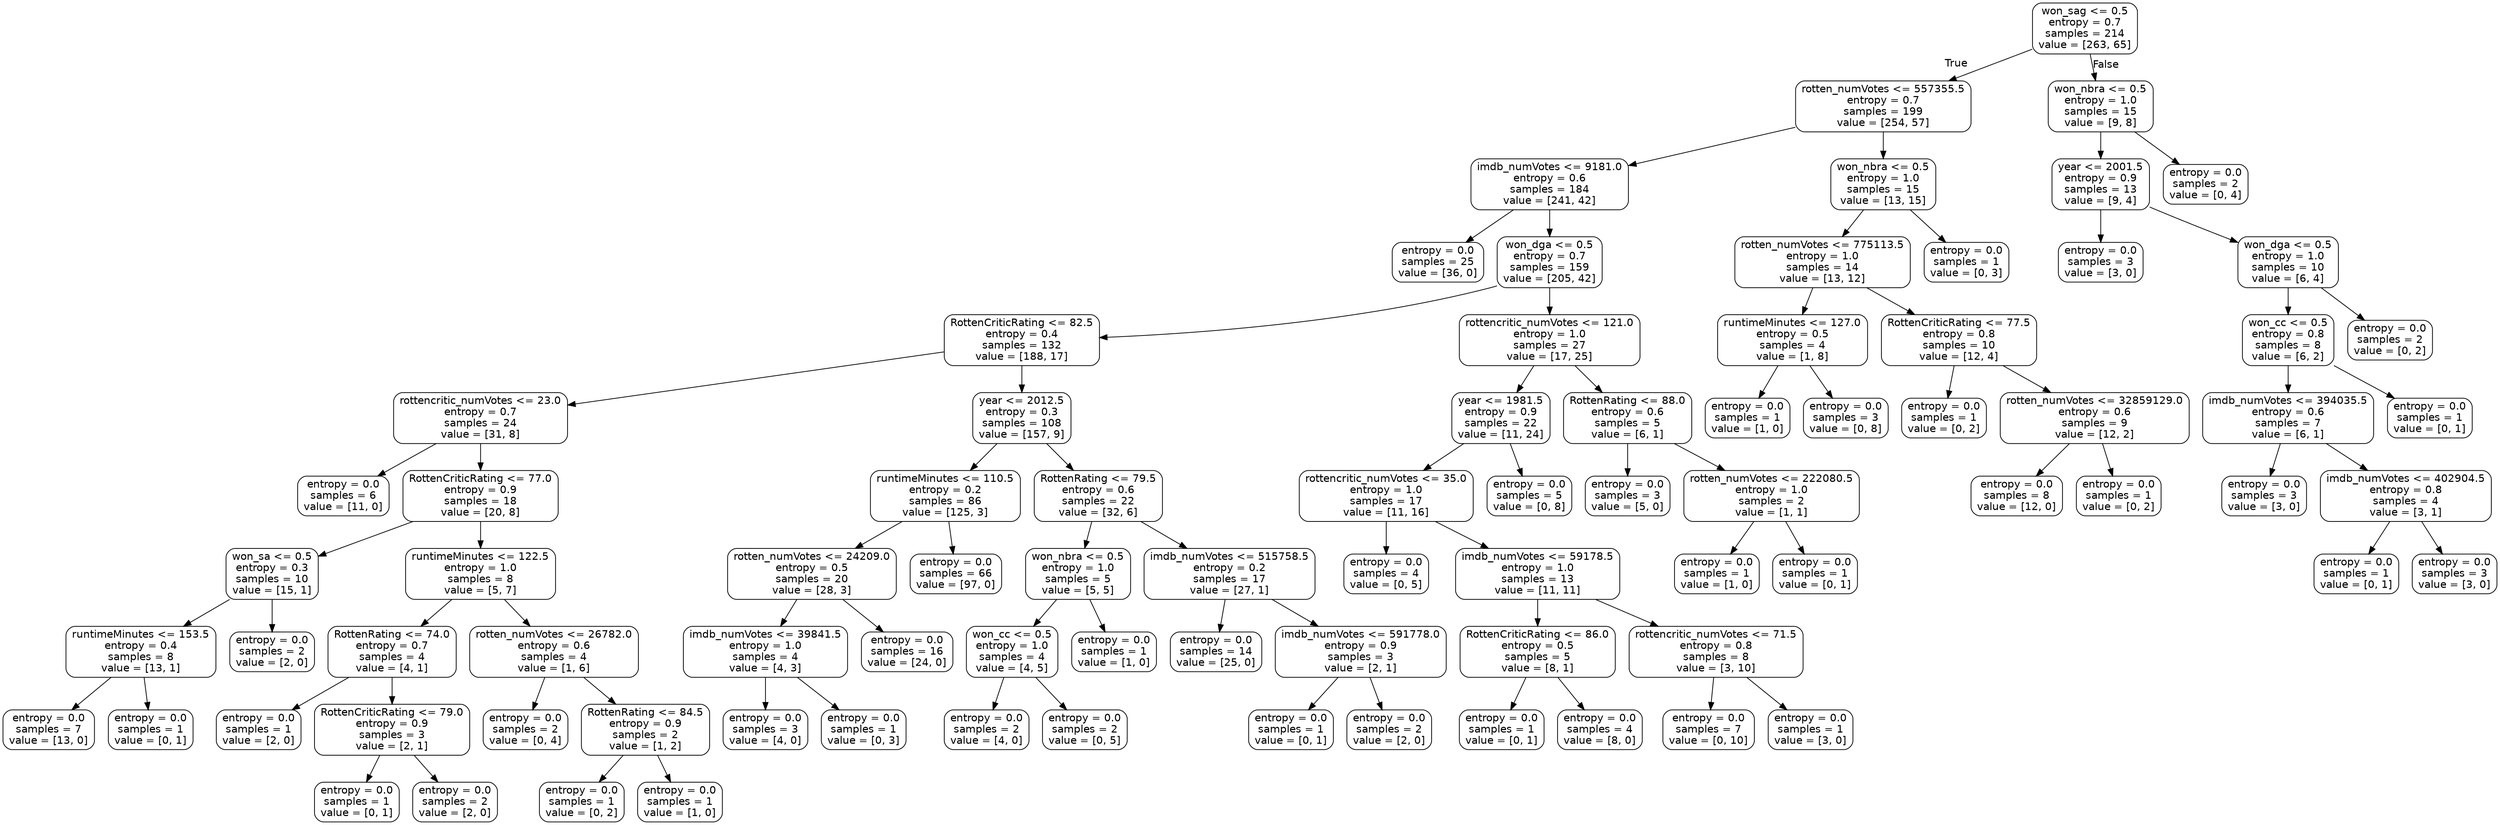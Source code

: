 digraph Tree {
node [shape=box, style="rounded", color="black", fontname=helvetica] ;
edge [fontname=helvetica] ;
0 [label="won_sag <= 0.5\nentropy = 0.7\nsamples = 214\nvalue = [263, 65]"] ;
1 [label="rotten_numVotes <= 557355.5\nentropy = 0.7\nsamples = 199\nvalue = [254, 57]"] ;
0 -> 1 [labeldistance=2.5, labelangle=45, headlabel="True"] ;
2 [label="imdb_numVotes <= 9181.0\nentropy = 0.6\nsamples = 184\nvalue = [241, 42]"] ;
1 -> 2 ;
3 [label="entropy = 0.0\nsamples = 25\nvalue = [36, 0]"] ;
2 -> 3 ;
4 [label="won_dga <= 0.5\nentropy = 0.7\nsamples = 159\nvalue = [205, 42]"] ;
2 -> 4 ;
5 [label="RottenCriticRating <= 82.5\nentropy = 0.4\nsamples = 132\nvalue = [188, 17]"] ;
4 -> 5 ;
6 [label="rottencritic_numVotes <= 23.0\nentropy = 0.7\nsamples = 24\nvalue = [31, 8]"] ;
5 -> 6 ;
7 [label="entropy = 0.0\nsamples = 6\nvalue = [11, 0]"] ;
6 -> 7 ;
8 [label="RottenCriticRating <= 77.0\nentropy = 0.9\nsamples = 18\nvalue = [20, 8]"] ;
6 -> 8 ;
9 [label="won_sa <= 0.5\nentropy = 0.3\nsamples = 10\nvalue = [15, 1]"] ;
8 -> 9 ;
10 [label="runtimeMinutes <= 153.5\nentropy = 0.4\nsamples = 8\nvalue = [13, 1]"] ;
9 -> 10 ;
11 [label="entropy = 0.0\nsamples = 7\nvalue = [13, 0]"] ;
10 -> 11 ;
12 [label="entropy = 0.0\nsamples = 1\nvalue = [0, 1]"] ;
10 -> 12 ;
13 [label="entropy = 0.0\nsamples = 2\nvalue = [2, 0]"] ;
9 -> 13 ;
14 [label="runtimeMinutes <= 122.5\nentropy = 1.0\nsamples = 8\nvalue = [5, 7]"] ;
8 -> 14 ;
15 [label="RottenRating <= 74.0\nentropy = 0.7\nsamples = 4\nvalue = [4, 1]"] ;
14 -> 15 ;
16 [label="entropy = 0.0\nsamples = 1\nvalue = [2, 0]"] ;
15 -> 16 ;
17 [label="RottenCriticRating <= 79.0\nentropy = 0.9\nsamples = 3\nvalue = [2, 1]"] ;
15 -> 17 ;
18 [label="entropy = 0.0\nsamples = 1\nvalue = [0, 1]"] ;
17 -> 18 ;
19 [label="entropy = 0.0\nsamples = 2\nvalue = [2, 0]"] ;
17 -> 19 ;
20 [label="rotten_numVotes <= 26782.0\nentropy = 0.6\nsamples = 4\nvalue = [1, 6]"] ;
14 -> 20 ;
21 [label="entropy = 0.0\nsamples = 2\nvalue = [0, 4]"] ;
20 -> 21 ;
22 [label="RottenRating <= 84.5\nentropy = 0.9\nsamples = 2\nvalue = [1, 2]"] ;
20 -> 22 ;
23 [label="entropy = 0.0\nsamples = 1\nvalue = [0, 2]"] ;
22 -> 23 ;
24 [label="entropy = 0.0\nsamples = 1\nvalue = [1, 0]"] ;
22 -> 24 ;
25 [label="year <= 2012.5\nentropy = 0.3\nsamples = 108\nvalue = [157, 9]"] ;
5 -> 25 ;
26 [label="runtimeMinutes <= 110.5\nentropy = 0.2\nsamples = 86\nvalue = [125, 3]"] ;
25 -> 26 ;
27 [label="rotten_numVotes <= 24209.0\nentropy = 0.5\nsamples = 20\nvalue = [28, 3]"] ;
26 -> 27 ;
28 [label="imdb_numVotes <= 39841.5\nentropy = 1.0\nsamples = 4\nvalue = [4, 3]"] ;
27 -> 28 ;
29 [label="entropy = 0.0\nsamples = 3\nvalue = [4, 0]"] ;
28 -> 29 ;
30 [label="entropy = 0.0\nsamples = 1\nvalue = [0, 3]"] ;
28 -> 30 ;
31 [label="entropy = 0.0\nsamples = 16\nvalue = [24, 0]"] ;
27 -> 31 ;
32 [label="entropy = 0.0\nsamples = 66\nvalue = [97, 0]"] ;
26 -> 32 ;
33 [label="RottenRating <= 79.5\nentropy = 0.6\nsamples = 22\nvalue = [32, 6]"] ;
25 -> 33 ;
34 [label="won_nbra <= 0.5\nentropy = 1.0\nsamples = 5\nvalue = [5, 5]"] ;
33 -> 34 ;
35 [label="won_cc <= 0.5\nentropy = 1.0\nsamples = 4\nvalue = [4, 5]"] ;
34 -> 35 ;
36 [label="entropy = 0.0\nsamples = 2\nvalue = [4, 0]"] ;
35 -> 36 ;
37 [label="entropy = 0.0\nsamples = 2\nvalue = [0, 5]"] ;
35 -> 37 ;
38 [label="entropy = 0.0\nsamples = 1\nvalue = [1, 0]"] ;
34 -> 38 ;
39 [label="imdb_numVotes <= 515758.5\nentropy = 0.2\nsamples = 17\nvalue = [27, 1]"] ;
33 -> 39 ;
40 [label="entropy = 0.0\nsamples = 14\nvalue = [25, 0]"] ;
39 -> 40 ;
41 [label="imdb_numVotes <= 591778.0\nentropy = 0.9\nsamples = 3\nvalue = [2, 1]"] ;
39 -> 41 ;
42 [label="entropy = 0.0\nsamples = 1\nvalue = [0, 1]"] ;
41 -> 42 ;
43 [label="entropy = 0.0\nsamples = 2\nvalue = [2, 0]"] ;
41 -> 43 ;
44 [label="rottencritic_numVotes <= 121.0\nentropy = 1.0\nsamples = 27\nvalue = [17, 25]"] ;
4 -> 44 ;
45 [label="year <= 1981.5\nentropy = 0.9\nsamples = 22\nvalue = [11, 24]"] ;
44 -> 45 ;
46 [label="rottencritic_numVotes <= 35.0\nentropy = 1.0\nsamples = 17\nvalue = [11, 16]"] ;
45 -> 46 ;
47 [label="entropy = 0.0\nsamples = 4\nvalue = [0, 5]"] ;
46 -> 47 ;
48 [label="imdb_numVotes <= 59178.5\nentropy = 1.0\nsamples = 13\nvalue = [11, 11]"] ;
46 -> 48 ;
49 [label="RottenCriticRating <= 86.0\nentropy = 0.5\nsamples = 5\nvalue = [8, 1]"] ;
48 -> 49 ;
50 [label="entropy = 0.0\nsamples = 1\nvalue = [0, 1]"] ;
49 -> 50 ;
51 [label="entropy = 0.0\nsamples = 4\nvalue = [8, 0]"] ;
49 -> 51 ;
52 [label="rottencritic_numVotes <= 71.5\nentropy = 0.8\nsamples = 8\nvalue = [3, 10]"] ;
48 -> 52 ;
53 [label="entropy = 0.0\nsamples = 7\nvalue = [0, 10]"] ;
52 -> 53 ;
54 [label="entropy = 0.0\nsamples = 1\nvalue = [3, 0]"] ;
52 -> 54 ;
55 [label="entropy = 0.0\nsamples = 5\nvalue = [0, 8]"] ;
45 -> 55 ;
56 [label="RottenRating <= 88.0\nentropy = 0.6\nsamples = 5\nvalue = [6, 1]"] ;
44 -> 56 ;
57 [label="entropy = 0.0\nsamples = 3\nvalue = [5, 0]"] ;
56 -> 57 ;
58 [label="rotten_numVotes <= 222080.5\nentropy = 1.0\nsamples = 2\nvalue = [1, 1]"] ;
56 -> 58 ;
59 [label="entropy = 0.0\nsamples = 1\nvalue = [1, 0]"] ;
58 -> 59 ;
60 [label="entropy = 0.0\nsamples = 1\nvalue = [0, 1]"] ;
58 -> 60 ;
61 [label="won_nbra <= 0.5\nentropy = 1.0\nsamples = 15\nvalue = [13, 15]"] ;
1 -> 61 ;
62 [label="rotten_numVotes <= 775113.5\nentropy = 1.0\nsamples = 14\nvalue = [13, 12]"] ;
61 -> 62 ;
63 [label="runtimeMinutes <= 127.0\nentropy = 0.5\nsamples = 4\nvalue = [1, 8]"] ;
62 -> 63 ;
64 [label="entropy = 0.0\nsamples = 1\nvalue = [1, 0]"] ;
63 -> 64 ;
65 [label="entropy = 0.0\nsamples = 3\nvalue = [0, 8]"] ;
63 -> 65 ;
66 [label="RottenCriticRating <= 77.5\nentropy = 0.8\nsamples = 10\nvalue = [12, 4]"] ;
62 -> 66 ;
67 [label="entropy = 0.0\nsamples = 1\nvalue = [0, 2]"] ;
66 -> 67 ;
68 [label="rotten_numVotes <= 32859129.0\nentropy = 0.6\nsamples = 9\nvalue = [12, 2]"] ;
66 -> 68 ;
69 [label="entropy = 0.0\nsamples = 8\nvalue = [12, 0]"] ;
68 -> 69 ;
70 [label="entropy = 0.0\nsamples = 1\nvalue = [0, 2]"] ;
68 -> 70 ;
71 [label="entropy = 0.0\nsamples = 1\nvalue = [0, 3]"] ;
61 -> 71 ;
72 [label="won_nbra <= 0.5\nentropy = 1.0\nsamples = 15\nvalue = [9, 8]"] ;
0 -> 72 [labeldistance=2.5, labelangle=-45, headlabel="False"] ;
73 [label="year <= 2001.5\nentropy = 0.9\nsamples = 13\nvalue = [9, 4]"] ;
72 -> 73 ;
74 [label="entropy = 0.0\nsamples = 3\nvalue = [3, 0]"] ;
73 -> 74 ;
75 [label="won_dga <= 0.5\nentropy = 1.0\nsamples = 10\nvalue = [6, 4]"] ;
73 -> 75 ;
76 [label="won_cc <= 0.5\nentropy = 0.8\nsamples = 8\nvalue = [6, 2]"] ;
75 -> 76 ;
77 [label="imdb_numVotes <= 394035.5\nentropy = 0.6\nsamples = 7\nvalue = [6, 1]"] ;
76 -> 77 ;
78 [label="entropy = 0.0\nsamples = 3\nvalue = [3, 0]"] ;
77 -> 78 ;
79 [label="imdb_numVotes <= 402904.5\nentropy = 0.8\nsamples = 4\nvalue = [3, 1]"] ;
77 -> 79 ;
80 [label="entropy = 0.0\nsamples = 1\nvalue = [0, 1]"] ;
79 -> 80 ;
81 [label="entropy = 0.0\nsamples = 3\nvalue = [3, 0]"] ;
79 -> 81 ;
82 [label="entropy = 0.0\nsamples = 1\nvalue = [0, 1]"] ;
76 -> 82 ;
83 [label="entropy = 0.0\nsamples = 2\nvalue = [0, 2]"] ;
75 -> 83 ;
84 [label="entropy = 0.0\nsamples = 2\nvalue = [0, 4]"] ;
72 -> 84 ;
}
